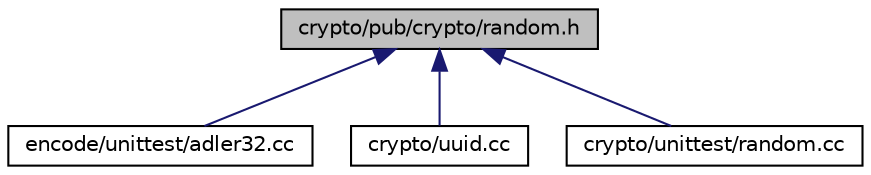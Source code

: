 digraph "crypto/pub/crypto/random.h"
{
 // LATEX_PDF_SIZE
  edge [fontname="Helvetica",fontsize="10",labelfontname="Helvetica",labelfontsize="10"];
  node [fontname="Helvetica",fontsize="10",shape=record];
  Node1 [label="crypto/pub/crypto/random.h",height=0.2,width=0.4,color="black", fillcolor="grey75", style="filled", fontcolor="black",tooltip="Random number generator."];
  Node1 -> Node2 [dir="back",color="midnightblue",fontsize="10",style="solid",fontname="Helvetica"];
  Node2 [label="encode/unittest/adler32.cc",height=0.2,width=0.4,color="black", fillcolor="white", style="filled",URL="$d5/d0b/unittest_2adler32_8cc.html",tooltip="Test file for Checksums."];
  Node1 -> Node3 [dir="back",color="midnightblue",fontsize="10",style="solid",fontname="Helvetica"];
  Node3 [label="crypto/uuid.cc",height=0.2,width=0.4,color="black", fillcolor="white", style="filled",URL="$d5/d03/uuid_8cc_source.html",tooltip=" "];
  Node1 -> Node4 [dir="back",color="midnightblue",fontsize="10",style="solid",fontname="Helvetica"];
  Node4 [label="crypto/unittest/random.cc",height=0.2,width=0.4,color="black", fillcolor="white", style="filled",URL="$df/d1f/random_8cc.html",tooltip="Tests for Random number generator."];
}
